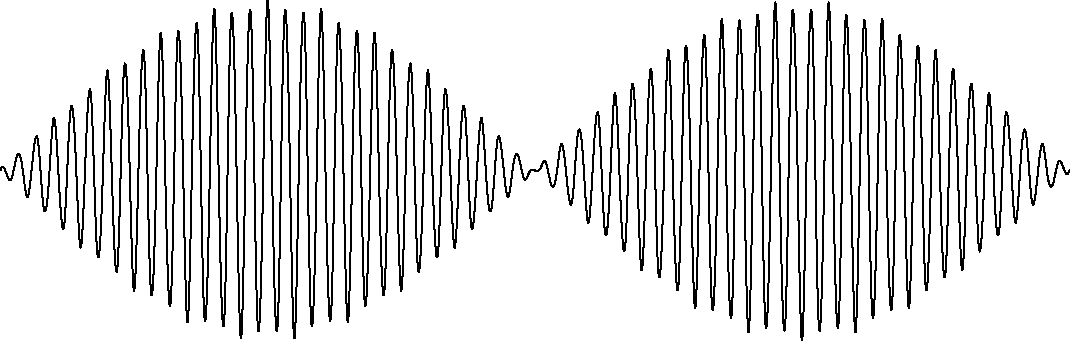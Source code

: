 settings.outformat="png";
unitsize(3cm);

import graph;

real f(real x) {
	return sin(x) * cos(60*x);
}
path g = graph(f,0,pi*2,n=200,Hermite);
draw(g);
